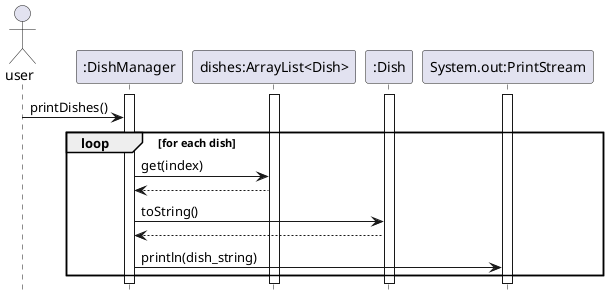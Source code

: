 @startuml
'https://plantuml.com/sequence-diagram

hide footbox

actor user
participant ":DishManager" as dishmanager
participant "dishes:ArrayList<Dish>" as dishes
participant ":Dish" as dish
participant "System.out:PrintStream" as out

activate dishmanager
activate dishes
activate dish
activate out

user -> dishmanager: printDishes()
group loop [for each dish]
dishmanager -> dishes: get(index)
dishes --> dishmanager
dishmanager -> dish: toString()
dish --> dishmanager
dishmanager -> out: println(dish_string)
end

@enduml
